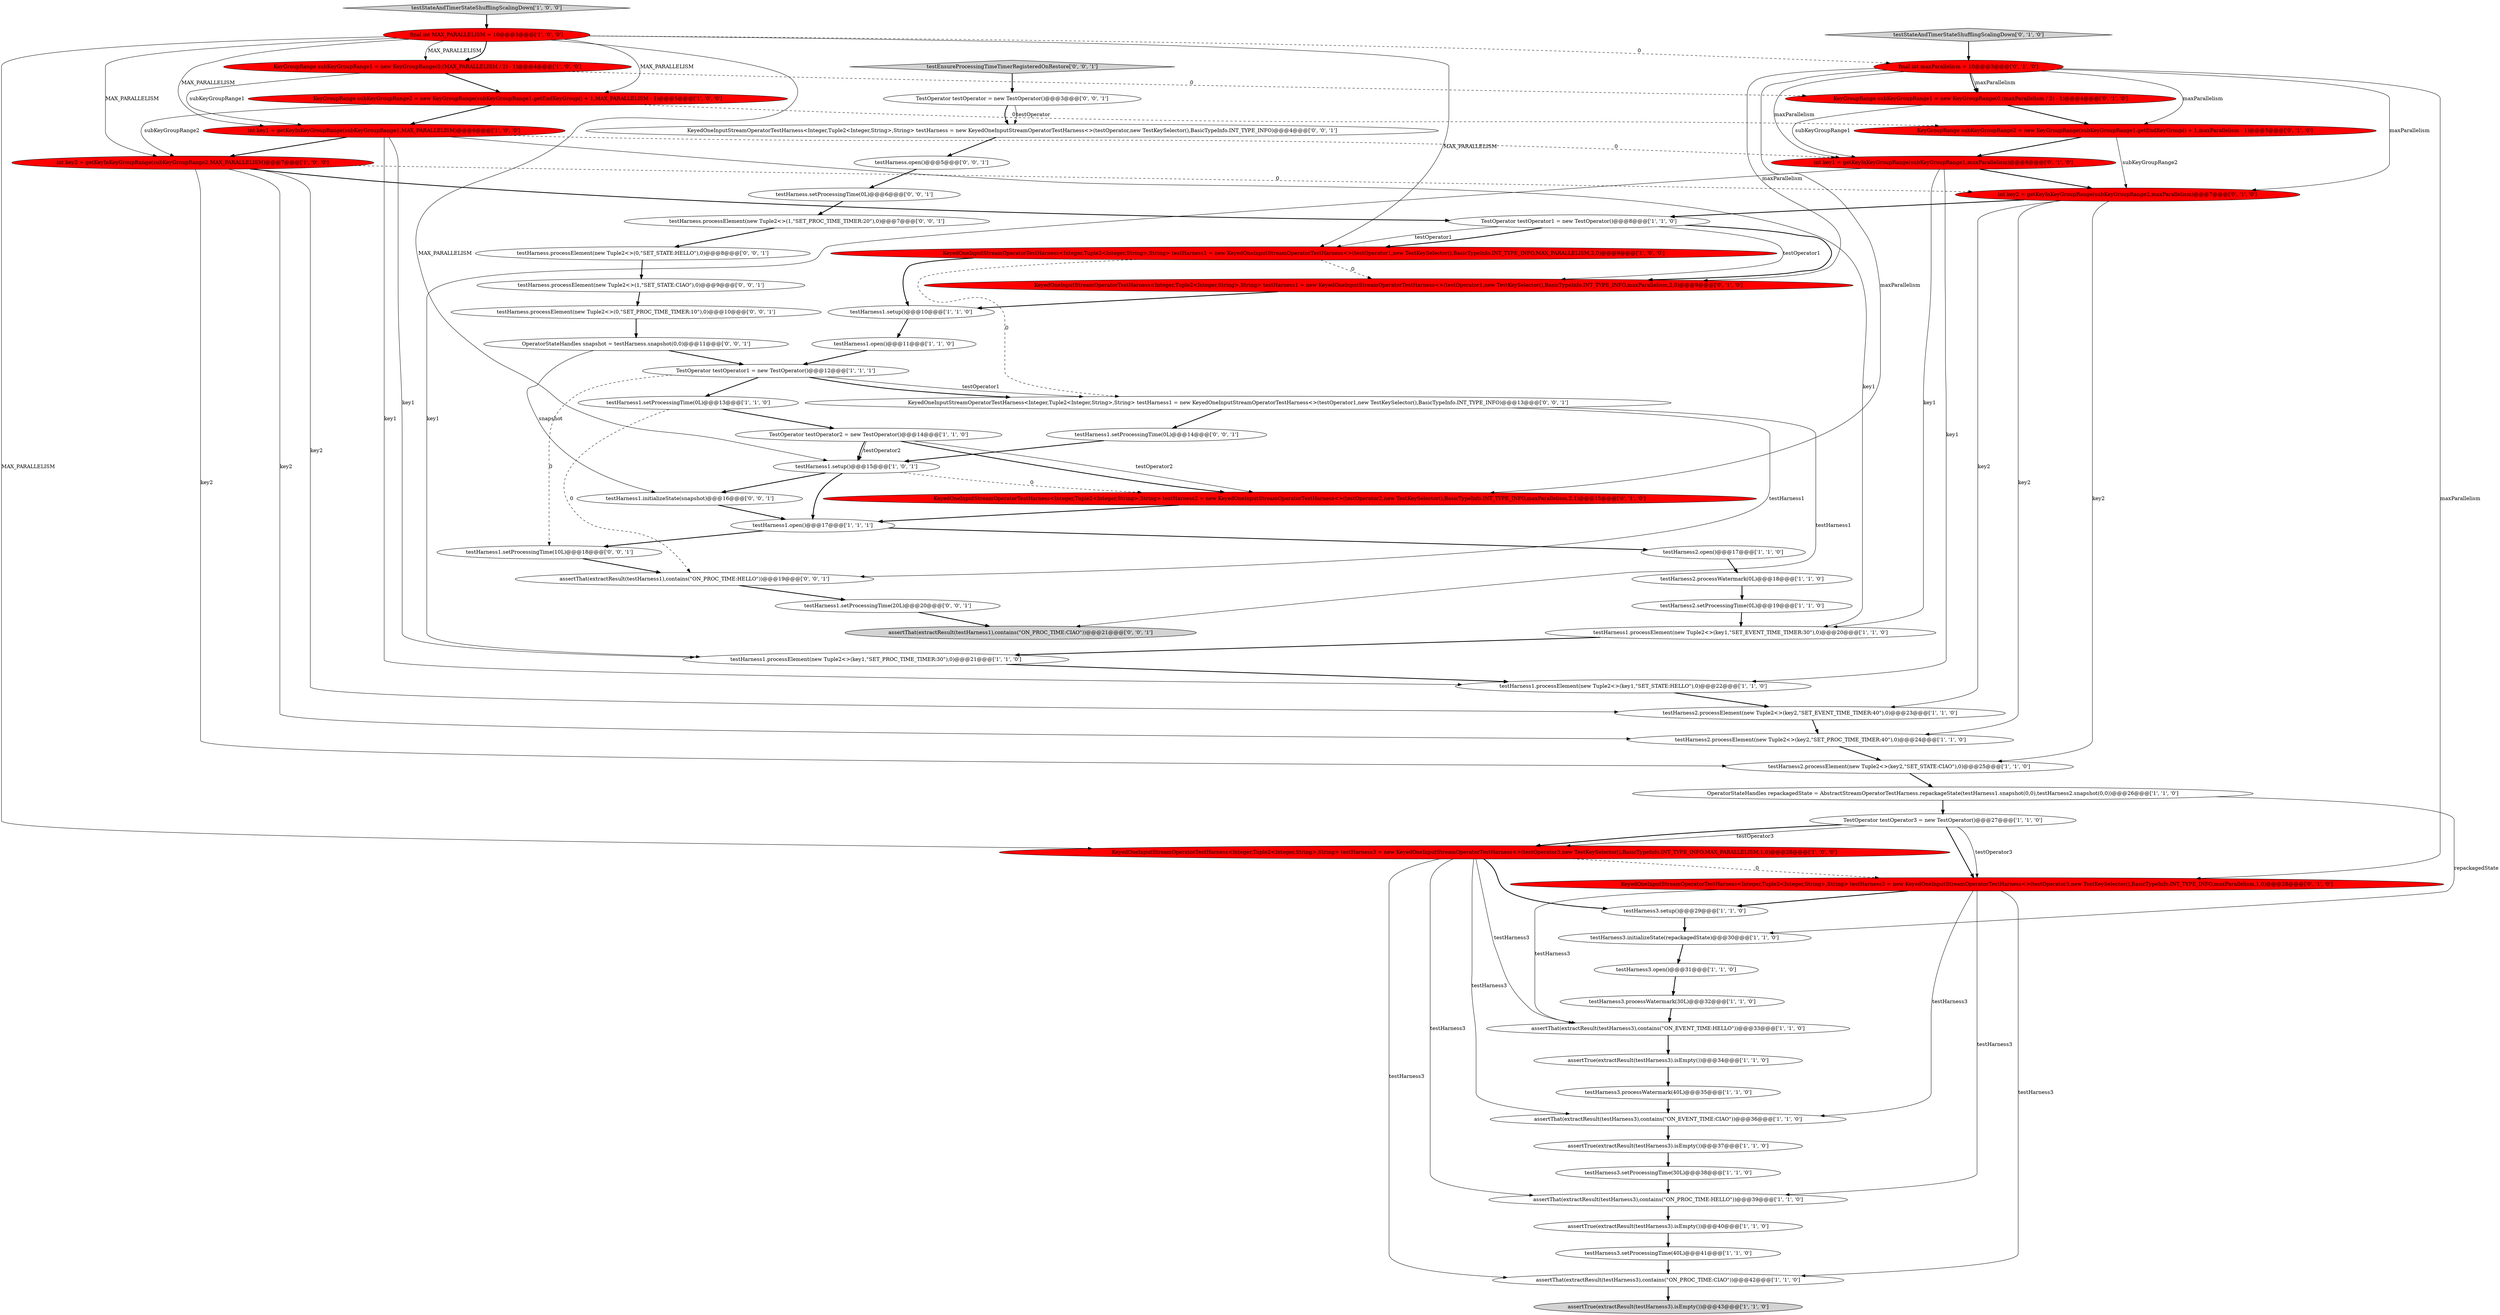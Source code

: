 digraph {
56 [style = filled, label = "testHarness.open()@@@5@@@['0', '0', '1']", fillcolor = white, shape = ellipse image = "AAA0AAABBB3BBB"];
40 [style = filled, label = "testHarness3.processWatermark(40L)@@@35@@@['1', '1', '0']", fillcolor = white, shape = ellipse image = "AAA0AAABBB1BBB"];
3 [style = filled, label = "testHarness3.setProcessingTime(40L)@@@41@@@['1', '1', '0']", fillcolor = white, shape = ellipse image = "AAA0AAABBB1BBB"];
1 [style = filled, label = "testHarness3.initializeState(repackagedState)@@@30@@@['1', '1', '0']", fillcolor = white, shape = ellipse image = "AAA0AAABBB1BBB"];
15 [style = filled, label = "testHarness1.open()@@@11@@@['1', '1', '0']", fillcolor = white, shape = ellipse image = "AAA0AAABBB1BBB"];
20 [style = filled, label = "assertTrue(extractResult(testHarness3).isEmpty())@@@43@@@['1', '1', '0']", fillcolor = lightgray, shape = ellipse image = "AAA0AAABBB1BBB"];
53 [style = filled, label = "testHarness.processElement(new Tuple2<>(0,\"SET_STATE:HELLO\"),0)@@@8@@@['0', '0', '1']", fillcolor = white, shape = ellipse image = "AAA0AAABBB3BBB"];
4 [style = filled, label = "testStateAndTimerStateShufflingScalingDown['1', '0', '0']", fillcolor = lightgray, shape = diamond image = "AAA0AAABBB1BBB"];
37 [style = filled, label = "assertThat(extractResult(testHarness3),contains(\"ON_EVENT_TIME:HELLO\"))@@@33@@@['1', '1', '0']", fillcolor = white, shape = ellipse image = "AAA0AAABBB1BBB"];
6 [style = filled, label = "testHarness2.processElement(new Tuple2<>(key2,\"SET_PROC_TIME_TIMER:40\"),0)@@@24@@@['1', '1', '0']", fillcolor = white, shape = ellipse image = "AAA0AAABBB1BBB"];
12 [style = filled, label = "assertTrue(extractResult(testHarness3).isEmpty())@@@34@@@['1', '1', '0']", fillcolor = white, shape = ellipse image = "AAA0AAABBB1BBB"];
58 [style = filled, label = "testHarness.processElement(new Tuple2<>(1,\"SET_STATE:CIAO\"),0)@@@9@@@['0', '0', '1']", fillcolor = white, shape = ellipse image = "AAA0AAABBB3BBB"];
14 [style = filled, label = "int key1 = getKeyInKeyGroupRange(subKeyGroupRange1,MAX_PARALLELISM)@@@6@@@['1', '0', '0']", fillcolor = red, shape = ellipse image = "AAA1AAABBB1BBB"];
27 [style = filled, label = "assertThat(extractResult(testHarness3),contains(\"ON_EVENT_TIME:CIAO\"))@@@36@@@['1', '1', '0']", fillcolor = white, shape = ellipse image = "AAA0AAABBB1BBB"];
22 [style = filled, label = "testHarness1.open()@@@17@@@['1', '1', '1']", fillcolor = white, shape = ellipse image = "AAA0AAABBB1BBB"];
44 [style = filled, label = "KeyGroupRange subKeyGroupRange1 = new KeyGroupRange(0,(maxParallelism / 2) - 1)@@@4@@@['0', '1', '0']", fillcolor = red, shape = ellipse image = "AAA1AAABBB2BBB"];
51 [style = filled, label = "TestOperator testOperator = new TestOperator()@@@3@@@['0', '0', '1']", fillcolor = white, shape = ellipse image = "AAA0AAABBB3BBB"];
59 [style = filled, label = "assertThat(extractResult(testHarness1),contains(\"ON_PROC_TIME:CIAO\"))@@@21@@@['0', '0', '1']", fillcolor = lightgray, shape = ellipse image = "AAA0AAABBB3BBB"];
42 [style = filled, label = "KeyedOneInputStreamOperatorTestHarness<Integer,Tuple2<Integer,String>,String> testHarness3 = new KeyedOneInputStreamOperatorTestHarness<>(testOperator3,new TestKeySelector(),BasicTypeInfo.INT_TYPE_INFO,maxParallelism,1,0)@@@28@@@['0', '1', '0']", fillcolor = red, shape = ellipse image = "AAA1AAABBB2BBB"];
26 [style = filled, label = "testHarness1.processElement(new Tuple2<>(key1,\"SET_STATE:HELLO\"),0)@@@22@@@['1', '1', '0']", fillcolor = white, shape = ellipse image = "AAA0AAABBB1BBB"];
43 [style = filled, label = "KeyedOneInputStreamOperatorTestHarness<Integer,Tuple2<Integer,String>,String> testHarness2 = new KeyedOneInputStreamOperatorTestHarness<>(testOperator2,new TestKeySelector(),BasicTypeInfo.INT_TYPE_INFO,maxParallelism,2,1)@@@15@@@['0', '1', '0']", fillcolor = red, shape = ellipse image = "AAA1AAABBB2BBB"];
62 [style = filled, label = "testHarness1.initializeState(snapshot)@@@16@@@['0', '0', '1']", fillcolor = white, shape = ellipse image = "AAA0AAABBB3BBB"];
9 [style = filled, label = "testHarness3.processWatermark(30L)@@@32@@@['1', '1', '0']", fillcolor = white, shape = ellipse image = "AAA0AAABBB1BBB"];
10 [style = filled, label = "OperatorStateHandles repackagedState = AbstractStreamOperatorTestHarness.repackageState(testHarness1.snapshot(0,0),testHarness2.snapshot(0,0))@@@26@@@['1', '1', '0']", fillcolor = white, shape = ellipse image = "AAA0AAABBB1BBB"];
8 [style = filled, label = "testHarness2.processElement(new Tuple2<>(key2,\"SET_EVENT_TIME_TIMER:40\"),0)@@@23@@@['1', '1', '0']", fillcolor = white, shape = ellipse image = "AAA0AAABBB1BBB"];
24 [style = filled, label = "TestOperator testOperator1 = new TestOperator()@@@8@@@['1', '1', '0']", fillcolor = white, shape = ellipse image = "AAA0AAABBB1BBB"];
50 [style = filled, label = "int key2 = getKeyInKeyGroupRange(subKeyGroupRange2,maxParallelism)@@@7@@@['0', '1', '0']", fillcolor = red, shape = ellipse image = "AAA1AAABBB2BBB"];
52 [style = filled, label = "testEnsureProcessingTimeTimerRegisteredOnRestore['0', '0', '1']", fillcolor = lightgray, shape = diamond image = "AAA0AAABBB3BBB"];
21 [style = filled, label = "KeyGroupRange subKeyGroupRange1 = new KeyGroupRange(0,(MAX_PARALLELISM / 2) - 1)@@@4@@@['1', '0', '0']", fillcolor = red, shape = ellipse image = "AAA1AAABBB1BBB"];
55 [style = filled, label = "KeyedOneInputStreamOperatorTestHarness<Integer,Tuple2<Integer,String>,String> testHarness = new KeyedOneInputStreamOperatorTestHarness<>(testOperator,new TestKeySelector(),BasicTypeInfo.INT_TYPE_INFO)@@@4@@@['0', '0', '1']", fillcolor = white, shape = ellipse image = "AAA0AAABBB3BBB"];
13 [style = filled, label = "int key2 = getKeyInKeyGroupRange(subKeyGroupRange2,MAX_PARALLELISM)@@@7@@@['1', '0', '0']", fillcolor = red, shape = ellipse image = "AAA1AAABBB1BBB"];
38 [style = filled, label = "testHarness2.open()@@@17@@@['1', '1', '0']", fillcolor = white, shape = ellipse image = "AAA0AAABBB1BBB"];
7 [style = filled, label = "KeyedOneInputStreamOperatorTestHarness<Integer,Tuple2<Integer,String>,String> testHarness1 = new KeyedOneInputStreamOperatorTestHarness<>(testOperator1,new TestKeySelector(),BasicTypeInfo.INT_TYPE_INFO,MAX_PARALLELISM,2,0)@@@9@@@['1', '0', '0']", fillcolor = red, shape = ellipse image = "AAA1AAABBB1BBB"];
28 [style = filled, label = "assertThat(extractResult(testHarness3),contains(\"ON_PROC_TIME:HELLO\"))@@@39@@@['1', '1', '0']", fillcolor = white, shape = ellipse image = "AAA0AAABBB1BBB"];
36 [style = filled, label = "testHarness3.open()@@@31@@@['1', '1', '0']", fillcolor = white, shape = ellipse image = "AAA0AAABBB1BBB"];
60 [style = filled, label = "testHarness.processElement(new Tuple2<>(0,\"SET_PROC_TIME_TIMER:10\"),0)@@@10@@@['0', '0', '1']", fillcolor = white, shape = ellipse image = "AAA0AAABBB3BBB"];
25 [style = filled, label = "testHarness2.processWatermark(0L)@@@18@@@['1', '1', '0']", fillcolor = white, shape = ellipse image = "AAA0AAABBB1BBB"];
54 [style = filled, label = "testHarness1.setProcessingTime(10L)@@@18@@@['0', '0', '1']", fillcolor = white, shape = ellipse image = "AAA0AAABBB3BBB"];
11 [style = filled, label = "TestOperator testOperator3 = new TestOperator()@@@27@@@['1', '1', '0']", fillcolor = white, shape = ellipse image = "AAA0AAABBB1BBB"];
49 [style = filled, label = "KeyedOneInputStreamOperatorTestHarness<Integer,Tuple2<Integer,String>,String> testHarness1 = new KeyedOneInputStreamOperatorTestHarness<>(testOperator1,new TestKeySelector(),BasicTypeInfo.INT_TYPE_INFO,maxParallelism,2,0)@@@9@@@['0', '1', '0']", fillcolor = red, shape = ellipse image = "AAA1AAABBB2BBB"];
64 [style = filled, label = "testHarness1.setProcessingTime(0L)@@@14@@@['0', '0', '1']", fillcolor = white, shape = ellipse image = "AAA0AAABBB3BBB"];
41 [style = filled, label = "testHarness3.setProcessingTime(30L)@@@38@@@['1', '1', '0']", fillcolor = white, shape = ellipse image = "AAA0AAABBB1BBB"];
46 [style = filled, label = "KeyGroupRange subKeyGroupRange2 = new KeyGroupRange(subKeyGroupRange1.getEndKeyGroup() + 1,maxParallelism - 1)@@@5@@@['0', '1', '0']", fillcolor = red, shape = ellipse image = "AAA1AAABBB2BBB"];
47 [style = filled, label = "testStateAndTimerStateShufflingScalingDown['0', '1', '0']", fillcolor = lightgray, shape = diamond image = "AAA0AAABBB2BBB"];
30 [style = filled, label = "assertThat(extractResult(testHarness3),contains(\"ON_PROC_TIME:CIAO\"))@@@42@@@['1', '1', '0']", fillcolor = white, shape = ellipse image = "AAA0AAABBB1BBB"];
17 [style = filled, label = "testHarness1.setup()@@@15@@@['1', '0', '1']", fillcolor = white, shape = ellipse image = "AAA0AAABBB1BBB"];
66 [style = filled, label = "OperatorStateHandles snapshot = testHarness.snapshot(0,0)@@@11@@@['0', '0', '1']", fillcolor = white, shape = ellipse image = "AAA0AAABBB3BBB"];
19 [style = filled, label = "testHarness1.processElement(new Tuple2<>(key1,\"SET_EVENT_TIME_TIMER:30\"),0)@@@20@@@['1', '1', '0']", fillcolor = white, shape = ellipse image = "AAA0AAABBB1BBB"];
33 [style = filled, label = "TestOperator testOperator2 = new TestOperator()@@@14@@@['1', '1', '0']", fillcolor = white, shape = ellipse image = "AAA0AAABBB1BBB"];
23 [style = filled, label = "KeyedOneInputStreamOperatorTestHarness<Integer,Tuple2<Integer,String>,String> testHarness3 = new KeyedOneInputStreamOperatorTestHarness<>(testOperator3,new TestKeySelector(),BasicTypeInfo.INT_TYPE_INFO,MAX_PARALLELISM,1,0)@@@28@@@['1', '0', '0']", fillcolor = red, shape = ellipse image = "AAA1AAABBB1BBB"];
16 [style = filled, label = "KeyGroupRange subKeyGroupRange2 = new KeyGroupRange(subKeyGroupRange1.getEndKeyGroup() + 1,MAX_PARALLELISM - 1)@@@5@@@['1', '0', '0']", fillcolor = red, shape = ellipse image = "AAA1AAABBB1BBB"];
45 [style = filled, label = "final int maxParallelism = 10@@@3@@@['0', '1', '0']", fillcolor = red, shape = ellipse image = "AAA1AAABBB2BBB"];
63 [style = filled, label = "testHarness.processElement(new Tuple2<>(1,\"SET_PROC_TIME_TIMER:20\"),0)@@@7@@@['0', '0', '1']", fillcolor = white, shape = ellipse image = "AAA0AAABBB3BBB"];
31 [style = filled, label = "testHarness2.setProcessingTime(0L)@@@19@@@['1', '1', '0']", fillcolor = white, shape = ellipse image = "AAA0AAABBB1BBB"];
2 [style = filled, label = "testHarness1.setup()@@@10@@@['1', '1', '0']", fillcolor = white, shape = ellipse image = "AAA0AAABBB1BBB"];
5 [style = filled, label = "testHarness1.processElement(new Tuple2<>(key1,\"SET_PROC_TIME_TIMER:30\"),0)@@@21@@@['1', '1', '0']", fillcolor = white, shape = ellipse image = "AAA0AAABBB1BBB"];
65 [style = filled, label = "testHarness.setProcessingTime(0L)@@@6@@@['0', '0', '1']", fillcolor = white, shape = ellipse image = "AAA0AAABBB3BBB"];
29 [style = filled, label = "testHarness3.setup()@@@29@@@['1', '1', '0']", fillcolor = white, shape = ellipse image = "AAA0AAABBB1BBB"];
35 [style = filled, label = "TestOperator testOperator1 = new TestOperator()@@@12@@@['1', '1', '1']", fillcolor = white, shape = ellipse image = "AAA0AAABBB1BBB"];
32 [style = filled, label = "final int MAX_PARALLELISM = 10@@@3@@@['1', '0', '0']", fillcolor = red, shape = ellipse image = "AAA1AAABBB1BBB"];
57 [style = filled, label = "testHarness1.setProcessingTime(20L)@@@20@@@['0', '0', '1']", fillcolor = white, shape = ellipse image = "AAA0AAABBB3BBB"];
0 [style = filled, label = "testHarness1.setProcessingTime(0L)@@@13@@@['1', '1', '0']", fillcolor = white, shape = ellipse image = "AAA0AAABBB1BBB"];
61 [style = filled, label = "KeyedOneInputStreamOperatorTestHarness<Integer,Tuple2<Integer,String>,String> testHarness1 = new KeyedOneInputStreamOperatorTestHarness<>(testOperator1,new TestKeySelector(),BasicTypeInfo.INT_TYPE_INFO)@@@13@@@['0', '0', '1']", fillcolor = white, shape = ellipse image = "AAA0AAABBB3BBB"];
18 [style = filled, label = "assertTrue(extractResult(testHarness3).isEmpty())@@@37@@@['1', '1', '0']", fillcolor = white, shape = ellipse image = "AAA0AAABBB1BBB"];
39 [style = filled, label = "testHarness2.processElement(new Tuple2<>(key2,\"SET_STATE:CIAO\"),0)@@@25@@@['1', '1', '0']", fillcolor = white, shape = ellipse image = "AAA0AAABBB1BBB"];
48 [style = filled, label = "int key1 = getKeyInKeyGroupRange(subKeyGroupRange1,maxParallelism)@@@6@@@['0', '1', '0']", fillcolor = red, shape = ellipse image = "AAA1AAABBB2BBB"];
67 [style = filled, label = "assertThat(extractResult(testHarness1),contains(\"ON_PROC_TIME:HELLO\"))@@@19@@@['0', '0', '1']", fillcolor = white, shape = ellipse image = "AAA0AAABBB3BBB"];
34 [style = filled, label = "assertTrue(extractResult(testHarness3).isEmpty())@@@40@@@['1', '1', '0']", fillcolor = white, shape = ellipse image = "AAA0AAABBB1BBB"];
23->37 [style = solid, label="testHarness3"];
46->50 [style = solid, label="subKeyGroupRange2"];
13->50 [style = dashed, label="0"];
45->44 [style = solid, label="maxParallelism"];
30->20 [style = bold, label=""];
7->49 [style = dashed, label="0"];
53->58 [style = bold, label=""];
23->27 [style = solid, label="testHarness3"];
58->60 [style = bold, label=""];
42->27 [style = solid, label="testHarness3"];
8->6 [style = bold, label=""];
57->59 [style = bold, label=""];
46->48 [style = bold, label=""];
42->29 [style = bold, label=""];
9->37 [style = bold, label=""];
61->64 [style = bold, label=""];
41->28 [style = bold, label=""];
25->31 [style = bold, label=""];
23->29 [style = bold, label=""];
19->5 [style = bold, label=""];
44->46 [style = bold, label=""];
12->40 [style = bold, label=""];
24->49 [style = bold, label=""];
45->43 [style = solid, label="maxParallelism"];
2->15 [style = bold, label=""];
21->16 [style = bold, label=""];
67->57 [style = bold, label=""];
16->14 [style = bold, label=""];
29->1 [style = bold, label=""];
21->14 [style = solid, label="subKeyGroupRange1"];
35->61 [style = solid, label="testOperator1"];
32->14 [style = solid, label="MAX_PARALLELISM"];
3->30 [style = bold, label=""];
56->65 [style = bold, label=""];
60->66 [style = bold, label=""];
10->11 [style = bold, label=""];
48->26 [style = solid, label="key1"];
36->9 [style = bold, label=""];
17->43 [style = dashed, label="0"];
23->30 [style = solid, label="testHarness3"];
44->48 [style = solid, label="subKeyGroupRange1"];
35->61 [style = bold, label=""];
48->50 [style = bold, label=""];
32->13 [style = solid, label="MAX_PARALLELISM"];
66->35 [style = bold, label=""];
45->49 [style = solid, label="maxParallelism"];
15->35 [style = bold, label=""];
42->37 [style = solid, label="testHarness3"];
50->8 [style = solid, label="key2"];
61->59 [style = solid, label="testHarness1"];
22->38 [style = bold, label=""];
14->5 [style = solid, label="key1"];
45->46 [style = solid, label="maxParallelism"];
48->5 [style = solid, label="key1"];
35->0 [style = bold, label=""];
14->26 [style = solid, label="key1"];
7->2 [style = bold, label=""];
45->42 [style = solid, label="maxParallelism"];
42->30 [style = solid, label="testHarness3"];
43->22 [style = bold, label=""];
17->62 [style = bold, label=""];
50->39 [style = solid, label="key2"];
38->25 [style = bold, label=""];
22->54 [style = bold, label=""];
18->41 [style = bold, label=""];
50->6 [style = solid, label="key2"];
63->53 [style = bold, label=""];
52->51 [style = bold, label=""];
66->62 [style = solid, label="snapshot"];
24->7 [style = bold, label=""];
61->67 [style = solid, label="testHarness1"];
6->39 [style = bold, label=""];
35->54 [style = dashed, label="0"];
27->18 [style = bold, label=""];
13->24 [style = bold, label=""];
62->22 [style = bold, label=""];
64->17 [style = bold, label=""];
13->6 [style = solid, label="key2"];
13->39 [style = solid, label="key2"];
5->26 [style = bold, label=""];
26->8 [style = bold, label=""];
33->17 [style = solid, label="testOperator2"];
45->44 [style = bold, label=""];
10->1 [style = solid, label="repackagedState"];
51->55 [style = solid, label="testOperator"];
37->12 [style = bold, label=""];
23->28 [style = solid, label="testHarness3"];
32->45 [style = dashed, label="0"];
24->7 [style = solid, label="testOperator1"];
32->16 [style = solid, label="MAX_PARALLELISM"];
54->67 [style = bold, label=""];
48->19 [style = solid, label="key1"];
32->7 [style = solid, label="MAX_PARALLELISM"];
40->27 [style = bold, label=""];
0->67 [style = dashed, label="0"];
33->43 [style = bold, label=""];
32->17 [style = solid, label="MAX_PARALLELISM"];
11->23 [style = solid, label="testOperator3"];
49->2 [style = bold, label=""];
47->45 [style = bold, label=""];
14->13 [style = bold, label=""];
65->63 [style = bold, label=""];
31->19 [style = bold, label=""];
32->23 [style = solid, label="MAX_PARALLELISM"];
11->42 [style = solid, label="testOperator3"];
50->24 [style = bold, label=""];
33->17 [style = bold, label=""];
32->21 [style = solid, label="MAX_PARALLELISM"];
7->61 [style = dashed, label="0"];
32->21 [style = bold, label=""];
28->34 [style = bold, label=""];
21->44 [style = dashed, label="0"];
14->48 [style = dashed, label="0"];
14->19 [style = solid, label="key1"];
11->42 [style = bold, label=""];
17->22 [style = bold, label=""];
33->43 [style = solid, label="testOperator2"];
1->36 [style = bold, label=""];
55->56 [style = bold, label=""];
16->46 [style = dashed, label="0"];
45->50 [style = solid, label="maxParallelism"];
0->33 [style = bold, label=""];
34->3 [style = bold, label=""];
42->28 [style = solid, label="testHarness3"];
51->55 [style = bold, label=""];
45->48 [style = solid, label="maxParallelism"];
39->10 [style = bold, label=""];
13->8 [style = solid, label="key2"];
24->49 [style = solid, label="testOperator1"];
23->42 [style = dashed, label="0"];
11->23 [style = bold, label=""];
4->32 [style = bold, label=""];
16->13 [style = solid, label="subKeyGroupRange2"];
}
